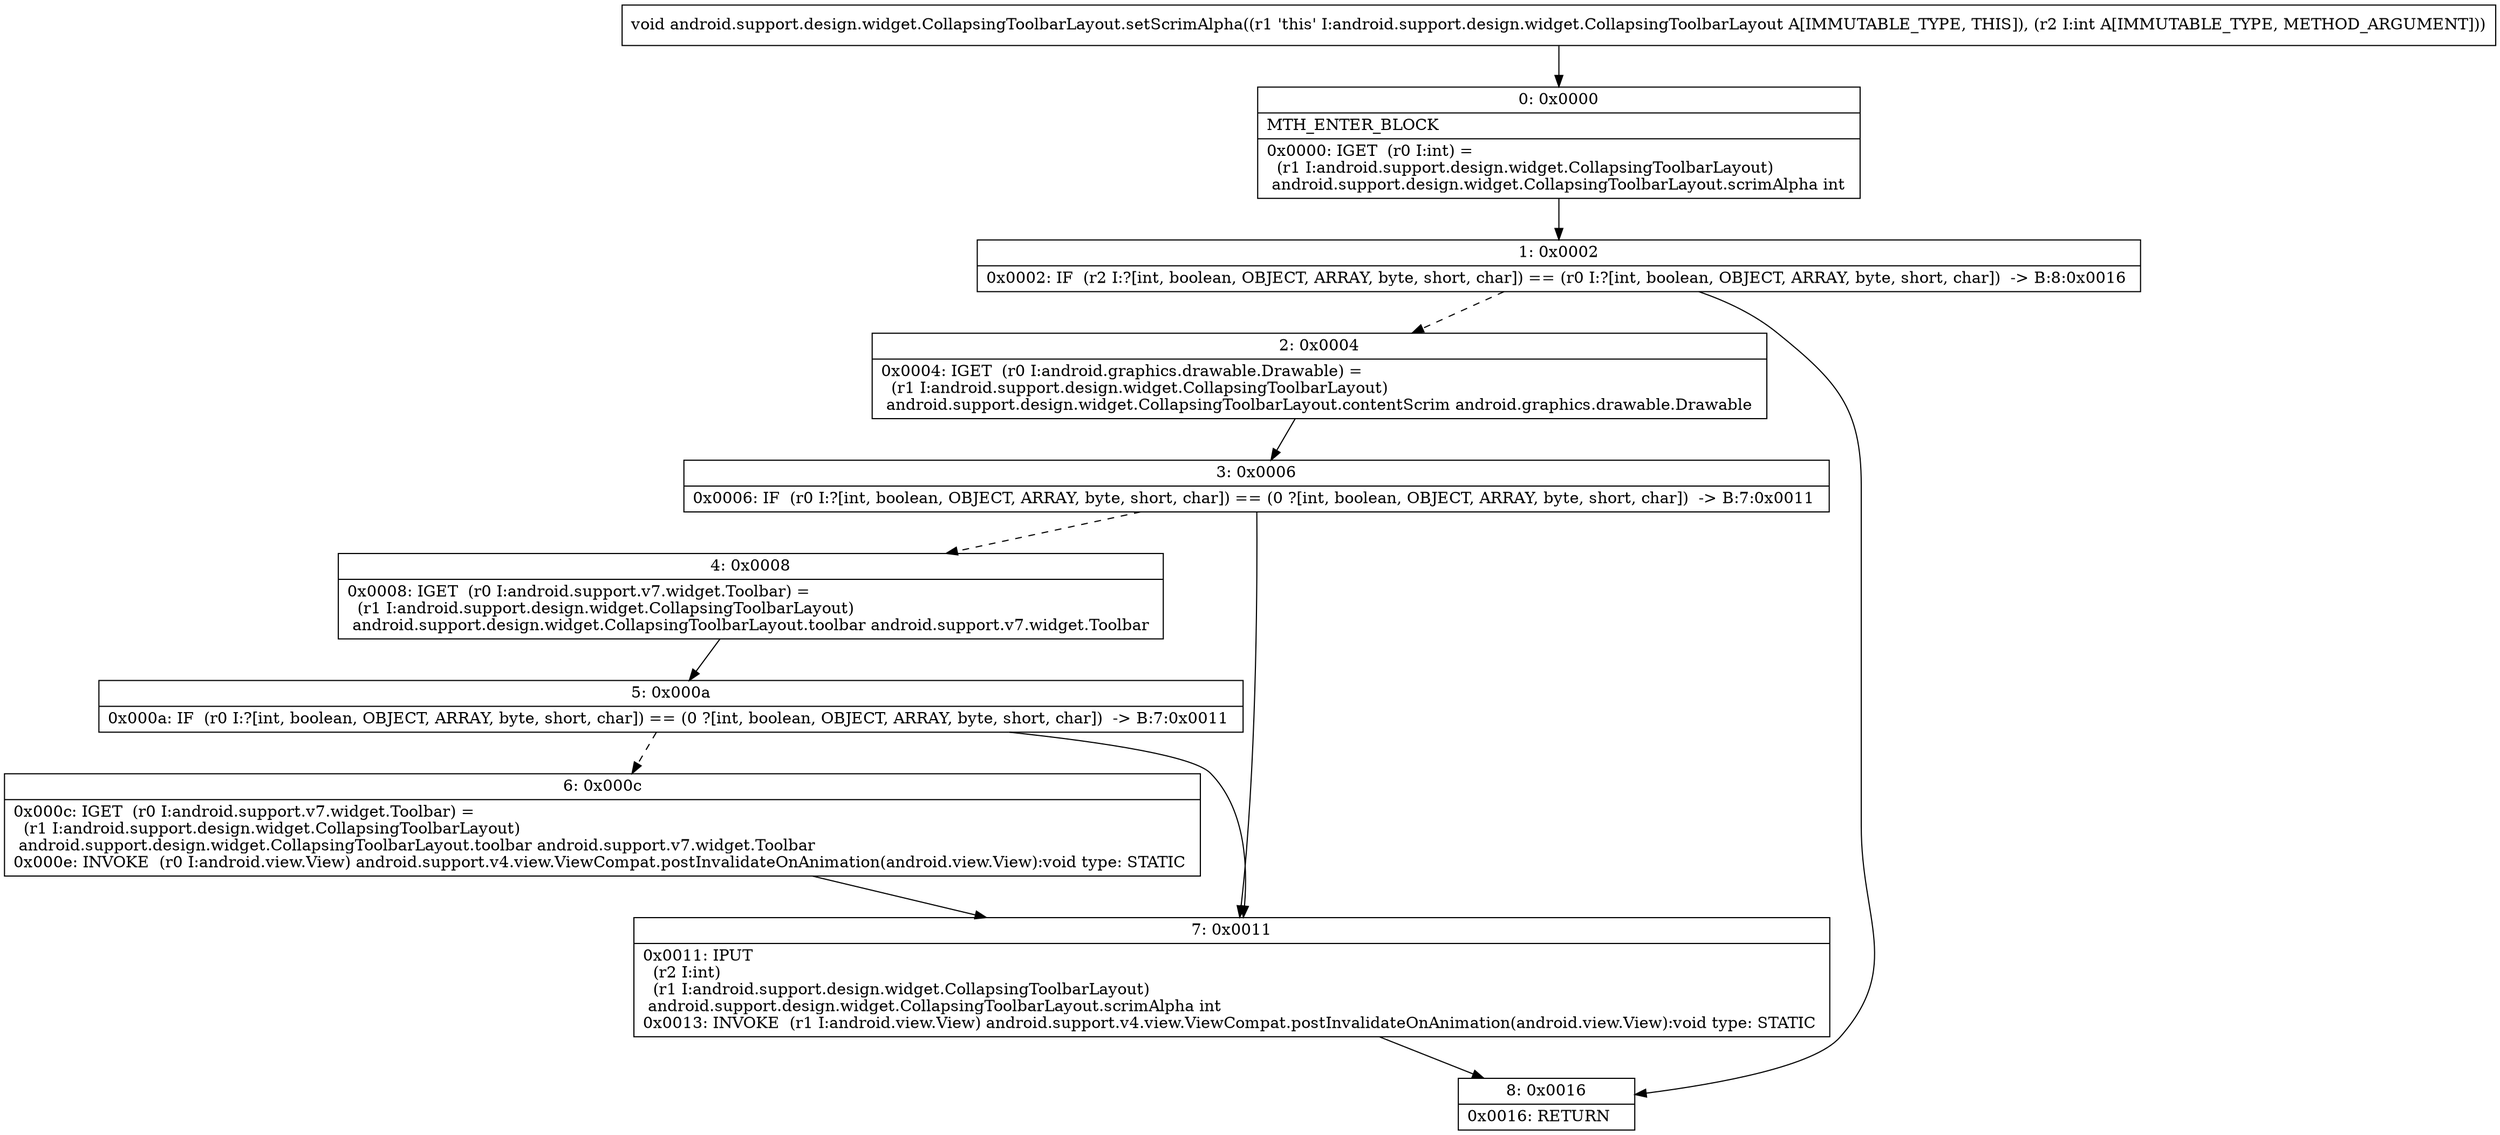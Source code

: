 digraph "CFG forandroid.support.design.widget.CollapsingToolbarLayout.setScrimAlpha(I)V" {
Node_0 [shape=record,label="{0\:\ 0x0000|MTH_ENTER_BLOCK\l|0x0000: IGET  (r0 I:int) = \l  (r1 I:android.support.design.widget.CollapsingToolbarLayout)\l android.support.design.widget.CollapsingToolbarLayout.scrimAlpha int \l}"];
Node_1 [shape=record,label="{1\:\ 0x0002|0x0002: IF  (r2 I:?[int, boolean, OBJECT, ARRAY, byte, short, char]) == (r0 I:?[int, boolean, OBJECT, ARRAY, byte, short, char])  \-\> B:8:0x0016 \l}"];
Node_2 [shape=record,label="{2\:\ 0x0004|0x0004: IGET  (r0 I:android.graphics.drawable.Drawable) = \l  (r1 I:android.support.design.widget.CollapsingToolbarLayout)\l android.support.design.widget.CollapsingToolbarLayout.contentScrim android.graphics.drawable.Drawable \l}"];
Node_3 [shape=record,label="{3\:\ 0x0006|0x0006: IF  (r0 I:?[int, boolean, OBJECT, ARRAY, byte, short, char]) == (0 ?[int, boolean, OBJECT, ARRAY, byte, short, char])  \-\> B:7:0x0011 \l}"];
Node_4 [shape=record,label="{4\:\ 0x0008|0x0008: IGET  (r0 I:android.support.v7.widget.Toolbar) = \l  (r1 I:android.support.design.widget.CollapsingToolbarLayout)\l android.support.design.widget.CollapsingToolbarLayout.toolbar android.support.v7.widget.Toolbar \l}"];
Node_5 [shape=record,label="{5\:\ 0x000a|0x000a: IF  (r0 I:?[int, boolean, OBJECT, ARRAY, byte, short, char]) == (0 ?[int, boolean, OBJECT, ARRAY, byte, short, char])  \-\> B:7:0x0011 \l}"];
Node_6 [shape=record,label="{6\:\ 0x000c|0x000c: IGET  (r0 I:android.support.v7.widget.Toolbar) = \l  (r1 I:android.support.design.widget.CollapsingToolbarLayout)\l android.support.design.widget.CollapsingToolbarLayout.toolbar android.support.v7.widget.Toolbar \l0x000e: INVOKE  (r0 I:android.view.View) android.support.v4.view.ViewCompat.postInvalidateOnAnimation(android.view.View):void type: STATIC \l}"];
Node_7 [shape=record,label="{7\:\ 0x0011|0x0011: IPUT  \l  (r2 I:int)\l  (r1 I:android.support.design.widget.CollapsingToolbarLayout)\l android.support.design.widget.CollapsingToolbarLayout.scrimAlpha int \l0x0013: INVOKE  (r1 I:android.view.View) android.support.v4.view.ViewCompat.postInvalidateOnAnimation(android.view.View):void type: STATIC \l}"];
Node_8 [shape=record,label="{8\:\ 0x0016|0x0016: RETURN   \l}"];
MethodNode[shape=record,label="{void android.support.design.widget.CollapsingToolbarLayout.setScrimAlpha((r1 'this' I:android.support.design.widget.CollapsingToolbarLayout A[IMMUTABLE_TYPE, THIS]), (r2 I:int A[IMMUTABLE_TYPE, METHOD_ARGUMENT])) }"];
MethodNode -> Node_0;
Node_0 -> Node_1;
Node_1 -> Node_2[style=dashed];
Node_1 -> Node_8;
Node_2 -> Node_3;
Node_3 -> Node_4[style=dashed];
Node_3 -> Node_7;
Node_4 -> Node_5;
Node_5 -> Node_6[style=dashed];
Node_5 -> Node_7;
Node_6 -> Node_7;
Node_7 -> Node_8;
}

